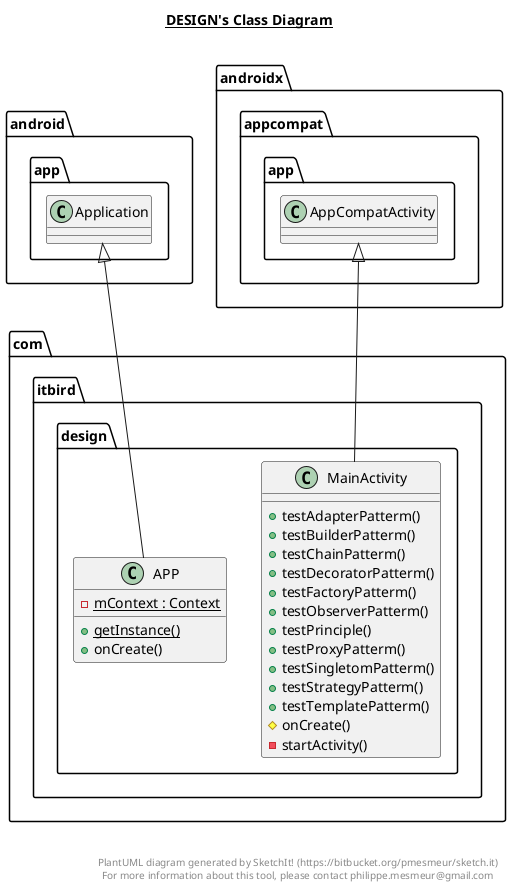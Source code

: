 @startuml

title __DESIGN's Class Diagram__\n

  namespace com.itbird.design {
    class com.itbird.design.APP {
        {static} - mContext : Context
        {static} + getInstance()
        + onCreate()
    }
  }
  

  namespace com.itbird.design {
    class com.itbird.design.MainActivity {
        + testAdapterPatterm()
        + testBuilderPatterm()
        + testChainPatterm()
        + testDecoratorPatterm()
        + testFactoryPatterm()
        + testObserverPatterm()
        + testPrinciple()
        + testProxyPatterm()
        + testSingletomPatterm()
        + testStrategyPatterm()
        + testTemplatePatterm()
        # onCreate()
        - startActivity()
    }
  }
  

  com.itbird.design.APP -up-|> android.app.Application
  com.itbird.design.MainActivity -up-|> androidx.appcompat.app.AppCompatActivity


right footer


PlantUML diagram generated by SketchIt! (https://bitbucket.org/pmesmeur/sketch.it)
For more information about this tool, please contact philippe.mesmeur@gmail.com
endfooter

@enduml
